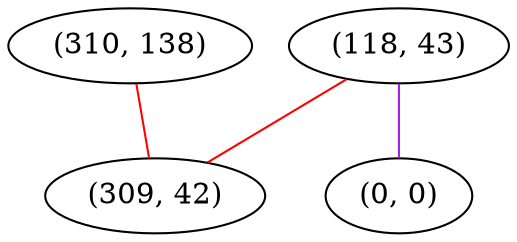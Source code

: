 graph "" {
"(118, 43)";
"(310, 138)";
"(309, 42)";
"(0, 0)";
"(118, 43)" -- "(0, 0)"  [color=purple, key=0, weight=4];
"(118, 43)" -- "(309, 42)"  [color=red, key=0, weight=1];
"(310, 138)" -- "(309, 42)"  [color=red, key=0, weight=1];
}
